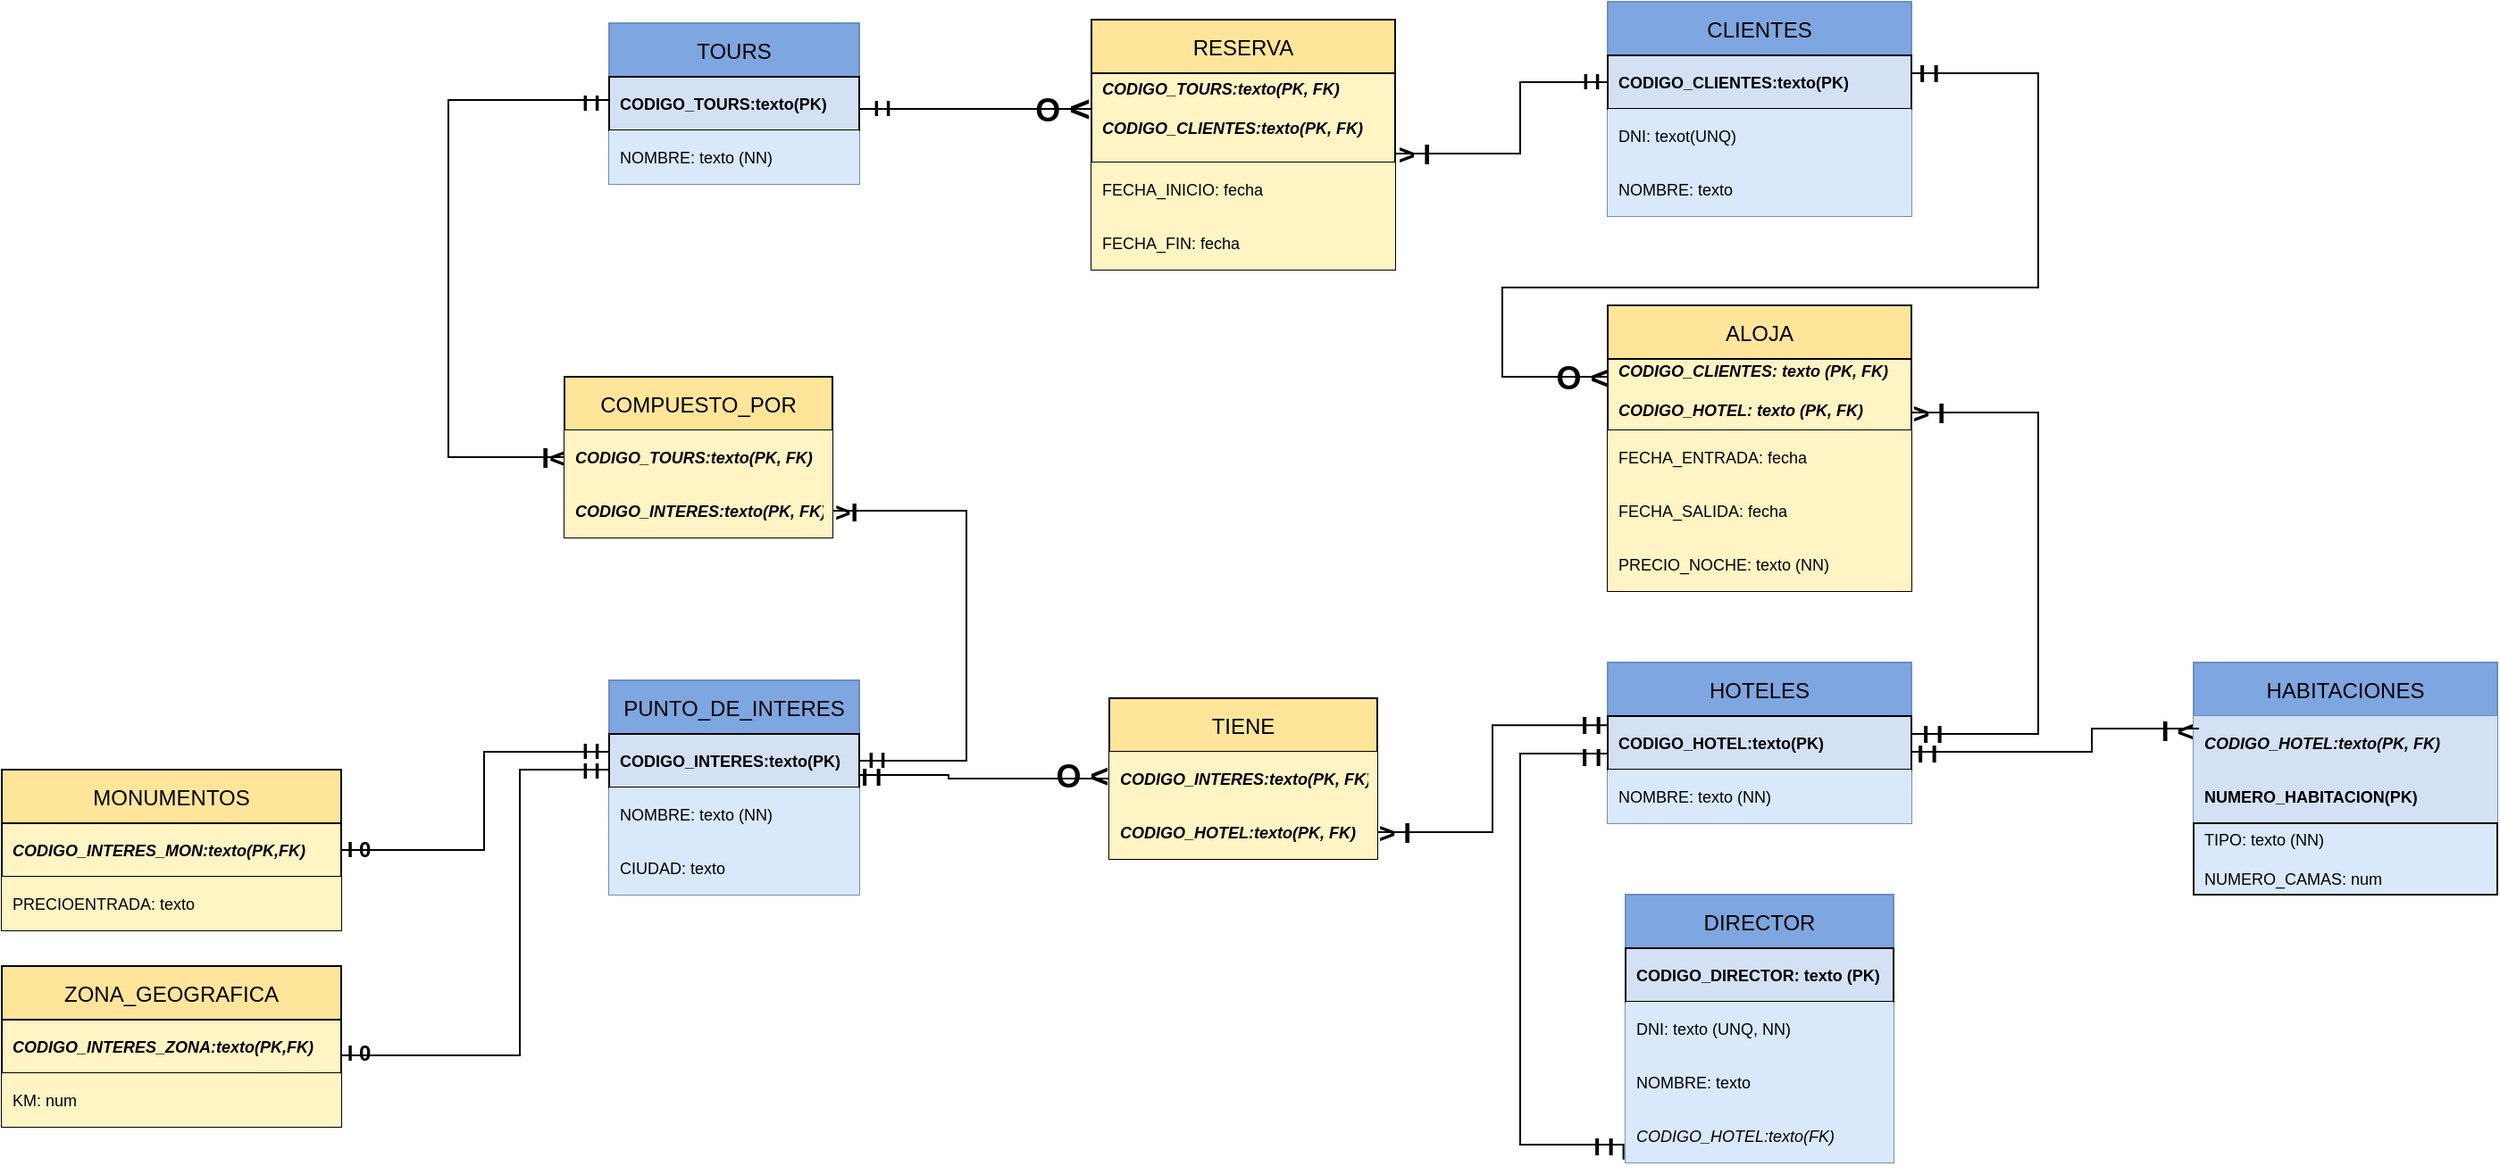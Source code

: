 <mxfile version="15.4.0" type="device"><diagram id="N710r3mRF9GK9WcesyQm" name="Página-1"><mxGraphModel dx="2875" dy="1184" grid="1" gridSize="10" guides="0" tooltips="1" connect="1" arrows="1" fold="1" page="1" pageScale="1" pageWidth="827" pageHeight="1169" math="0" shadow="0"><root><mxCell id="0"/><mxCell id="1" parent="0"/><mxCell id="r5IFx9sfIrTGWbvoC7vY-126" value="&lt;b&gt;&lt;font style=&quot;font-size: 14px&quot;&gt;I I&lt;/font&gt;&lt;/b&gt;" style="text;html=1;strokeColor=none;fillColor=none;align=center;verticalAlign=middle;whiteSpace=wrap;rounded=0;fontSize=9;" parent="1" vertex="1"><mxGeometry x="290" y="558" width="60" height="30" as="geometry"/></mxCell><mxCell id="r5IFx9sfIrTGWbvoC7vY-72" value="&lt;span style=&quot;font-size: 16px&quot;&gt;&lt;b&gt;&amp;gt; I&lt;/b&gt;&lt;/span&gt;" style="text;html=1;strokeColor=none;fillColor=none;align=center;verticalAlign=middle;whiteSpace=wrap;rounded=0;fontSize=9;" parent="1" vertex="1"><mxGeometry x="191" y="220" width="60" height="30" as="geometry"/></mxCell><mxCell id="r5IFx9sfIrTGWbvoC7vY-52" value="&lt;b&gt;&lt;font style=&quot;font-size: 16px&quot;&gt;I&amp;lt;&lt;/font&gt;&lt;/b&gt;" style="text;html=1;strokeColor=none;fillColor=none;align=center;verticalAlign=middle;whiteSpace=wrap;rounded=0;fontSize=9;" parent="1" vertex="1"><mxGeometry x="-291" y="390" width="60" height="30" as="geometry"/></mxCell><mxCell id="r5IFx9sfIrTGWbvoC7vY-3" value="PUNTO_DE_INTERES" style="swimlane;fontStyle=0;childLayout=stackLayout;horizontal=1;startSize=30;horizontalStack=0;resizeParent=1;resizeParentMax=0;resizeLast=0;collapsible=1;marginBottom=0;fillColor=#7EA6E0;strokeColor=#6c8ebf;" parent="1" vertex="1"><mxGeometry x="-230" y="530" width="140" height="120" as="geometry"/></mxCell><mxCell id="r5IFx9sfIrTGWbvoC7vY-4" value="CODIGO_INTERES:texto(PK)" style="text;strokeColor=#000000;fillColor=#D4E1F5;align=left;verticalAlign=middle;spacingLeft=4;spacingRight=4;overflow=hidden;points=[[0,0.5],[1,0.5]];portConstraint=eastwest;rotatable=0;perimeterSpacing=0;fontSize=9;fontStyle=1" parent="r5IFx9sfIrTGWbvoC7vY-3" vertex="1"><mxGeometry y="30" width="140" height="30" as="geometry"/></mxCell><mxCell id="r5IFx9sfIrTGWbvoC7vY-5" value="NOMBRE: texto (NN)" style="text;strokeColor=none;fillColor=#dae8fc;align=left;verticalAlign=middle;spacingLeft=4;spacingRight=4;overflow=hidden;points=[[0,0.5],[1,0.5]];portConstraint=eastwest;rotatable=0;fontSize=9;" parent="r5IFx9sfIrTGWbvoC7vY-3" vertex="1"><mxGeometry y="60" width="140" height="30" as="geometry"/></mxCell><mxCell id="r5IFx9sfIrTGWbvoC7vY-13" value="CIUDAD: texto " style="text;strokeColor=none;fillColor=#dae8fc;align=left;verticalAlign=middle;spacingLeft=4;spacingRight=4;overflow=hidden;points=[[0,0.5],[1,0.5]];portConstraint=eastwest;rotatable=0;fontSize=9;" parent="r5IFx9sfIrTGWbvoC7vY-3" vertex="1"><mxGeometry y="90" width="140" height="30" as="geometry"/></mxCell><mxCell id="r5IFx9sfIrTGWbvoC7vY-18" value="MONUMENTOS" style="swimlane;fontStyle=0;childLayout=stackLayout;horizontal=1;startSize=30;horizontalStack=0;resizeParent=1;resizeParentMax=0;resizeLast=0;collapsible=1;marginBottom=0;fillColor=#FFE599;" parent="1" vertex="1"><mxGeometry x="-570" y="580" width="190" height="90" as="geometry"/></mxCell><mxCell id="r5IFx9sfIrTGWbvoC7vY-19" value="CODIGO_INTERES_MON:texto(PK,FK)" style="text;strokeColor=#000000;fillColor=#FFF4C3;align=left;verticalAlign=middle;spacingLeft=4;spacingRight=4;overflow=hidden;points=[[0,0.5],[1,0.5]];portConstraint=eastwest;rotatable=0;perimeterSpacing=0;fontSize=9;fontStyle=3" parent="r5IFx9sfIrTGWbvoC7vY-18" vertex="1"><mxGeometry y="30" width="190" height="30" as="geometry"/></mxCell><mxCell id="r5IFx9sfIrTGWbvoC7vY-20" value="PRECIOENTRADA: texto" style="text;strokeColor=none;fillColor=#FFF4C3;align=left;verticalAlign=middle;spacingLeft=4;spacingRight=4;overflow=hidden;points=[[0,0.5],[1,0.5]];portConstraint=eastwest;rotatable=0;fontSize=9;" parent="r5IFx9sfIrTGWbvoC7vY-18" vertex="1"><mxGeometry y="60" width="190" height="30" as="geometry"/></mxCell><mxCell id="r5IFx9sfIrTGWbvoC7vY-23" value="ZONA_GEOGRAFICA" style="swimlane;fontStyle=0;childLayout=stackLayout;horizontal=1;startSize=30;horizontalStack=0;resizeParent=1;resizeParentMax=0;resizeLast=0;collapsible=1;marginBottom=0;fillColor=#FFE599;" parent="1" vertex="1"><mxGeometry x="-570" y="690" width="190" height="90" as="geometry"/></mxCell><mxCell id="r5IFx9sfIrTGWbvoC7vY-24" value="CODIGO_INTERES_ZONA:texto(PK,FK)" style="text;strokeColor=#000000;fillColor=#FFF4C3;align=left;verticalAlign=middle;spacingLeft=4;spacingRight=4;overflow=hidden;points=[[0,0.5],[1,0.5]];portConstraint=eastwest;rotatable=0;perimeterSpacing=0;fontSize=9;fontStyle=3" parent="r5IFx9sfIrTGWbvoC7vY-23" vertex="1"><mxGeometry y="30" width="190" height="30" as="geometry"/></mxCell><mxCell id="r5IFx9sfIrTGWbvoC7vY-25" value="KM: num" style="text;strokeColor=none;fillColor=#FFF4C3;align=left;verticalAlign=middle;spacingLeft=4;spacingRight=4;overflow=hidden;points=[[0,0.5],[1,0.5]];portConstraint=eastwest;rotatable=0;fontSize=9;" parent="r5IFx9sfIrTGWbvoC7vY-23" vertex="1"><mxGeometry y="60" width="190" height="30" as="geometry"/></mxCell><mxCell id="r5IFx9sfIrTGWbvoC7vY-26" value="COMPUESTO_POR" style="swimlane;fontStyle=0;childLayout=stackLayout;horizontal=1;startSize=30;horizontalStack=0;resizeParent=1;resizeParentMax=0;resizeLast=0;collapsible=1;marginBottom=0;fillColor=#FFE599;" parent="1" vertex="1"><mxGeometry x="-255" y="360" width="150" height="90" as="geometry"/></mxCell><mxCell id="r5IFx9sfIrTGWbvoC7vY-27" value="CODIGO_TOURS:texto(PK, FK)" style="text;strokeColor=none;fillColor=#FFF4C3;align=left;verticalAlign=middle;spacingLeft=4;spacingRight=4;overflow=hidden;points=[[0,0.5],[1,0.5]];portConstraint=eastwest;rotatable=0;perimeterSpacing=0;fontSize=9;fontStyle=3" parent="r5IFx9sfIrTGWbvoC7vY-26" vertex="1"><mxGeometry y="30" width="150" height="30" as="geometry"/></mxCell><mxCell id="r5IFx9sfIrTGWbvoC7vY-28" value="CODIGO_INTERES:texto(PK, FK)" style="text;strokeColor=none;fillColor=#FFF4C3;align=left;verticalAlign=middle;spacingLeft=4;spacingRight=4;overflow=hidden;points=[[0,0.5],[1,0.5]];portConstraint=eastwest;rotatable=0;fontSize=9;fontStyle=3" parent="r5IFx9sfIrTGWbvoC7vY-26" vertex="1"><mxGeometry y="60" width="150" height="30" as="geometry"/></mxCell><mxCell id="r5IFx9sfIrTGWbvoC7vY-29" value="" style="endArrow=none;html=1;rounded=0;fontSize=9;edgeStyle=orthogonalEdgeStyle;exitX=1;exitY=0.5;exitDx=0;exitDy=0;entryX=0;entryY=0.5;entryDx=0;entryDy=0;" parent="1" source="r5IFx9sfIrTGWbvoC7vY-19" target="r5IFx9sfIrTGWbvoC7vY-4" edge="1"><mxGeometry width="50" height="50" relative="1" as="geometry"><mxPoint x="-330" y="650" as="sourcePoint"/><mxPoint x="-280" y="570" as="targetPoint"/><Array as="points"><mxPoint x="-300" y="625"/><mxPoint x="-300" y="570"/><mxPoint x="-230" y="570"/></Array></mxGeometry></mxCell><mxCell id="r5IFx9sfIrTGWbvoC7vY-34" value="&lt;b&gt;&lt;font style=&quot;font-size: 12px&quot;&gt;I 0&lt;/font&gt;&lt;/b&gt;" style="text;html=1;strokeColor=none;fillColor=none;align=center;verticalAlign=middle;whiteSpace=wrap;rounded=0;fontSize=9;" parent="1" vertex="1"><mxGeometry x="-400" y="610" width="60" height="30" as="geometry"/></mxCell><mxCell id="r5IFx9sfIrTGWbvoC7vY-35" value="" style="endArrow=none;html=1;rounded=0;fontSize=9;edgeStyle=orthogonalEdgeStyle;exitX=1;exitY=0.5;exitDx=0;exitDy=0;entryX=0;entryY=0.5;entryDx=0;entryDy=0;" parent="1" target="r5IFx9sfIrTGWbvoC7vY-4" edge="1"><mxGeometry width="50" height="50" relative="1" as="geometry"><mxPoint x="-380" y="732" as="sourcePoint"/><mxPoint x="-230" y="682" as="targetPoint"/><Array as="points"><mxPoint x="-380" y="740"/><mxPoint x="-280" y="740"/><mxPoint x="-280" y="580"/><mxPoint x="-230" y="580"/></Array></mxGeometry></mxCell><mxCell id="r5IFx9sfIrTGWbvoC7vY-36" value="&lt;b&gt;&lt;font style=&quot;font-size: 12px&quot;&gt;I 0&lt;/font&gt;&lt;/b&gt;" style="text;html=1;strokeColor=none;fillColor=none;align=center;verticalAlign=middle;whiteSpace=wrap;rounded=0;fontSize=9;" parent="1" vertex="1"><mxGeometry x="-400" y="724" width="60" height="30" as="geometry"/></mxCell><mxCell id="r5IFx9sfIrTGWbvoC7vY-38" value="&lt;b&gt;&lt;font style=&quot;font-size: 12px&quot;&gt;I I&lt;/font&gt;&lt;/b&gt;" style="text;html=1;strokeColor=none;fillColor=none;align=center;verticalAlign=middle;whiteSpace=wrap;rounded=0;fontSize=9;" parent="1" vertex="1"><mxGeometry x="-270" y="555" width="60" height="30" as="geometry"/></mxCell><mxCell id="r5IFx9sfIrTGWbvoC7vY-39" value="&lt;b&gt;&lt;font style=&quot;font-size: 12px&quot;&gt;I I&lt;/font&gt;&lt;/b&gt;" style="text;html=1;strokeColor=none;fillColor=none;align=center;verticalAlign=middle;whiteSpace=wrap;rounded=0;fontSize=9;" parent="1" vertex="1"><mxGeometry x="-270" y="566" width="60" height="30" as="geometry"/></mxCell><mxCell id="r5IFx9sfIrTGWbvoC7vY-40" value="TOURS" style="swimlane;fontStyle=0;childLayout=stackLayout;horizontal=1;startSize=30;horizontalStack=0;resizeParent=1;resizeParentMax=0;resizeLast=0;collapsible=1;marginBottom=0;fillColor=#7EA6E0;strokeColor=#6c8ebf;" parent="1" vertex="1"><mxGeometry x="-230" y="162" width="140" height="90" as="geometry"/></mxCell><mxCell id="r5IFx9sfIrTGWbvoC7vY-41" value="CODIGO_TOURS:texto(PK)" style="text;strokeColor=#000000;fillColor=#D4E1F5;align=left;verticalAlign=middle;spacingLeft=4;spacingRight=4;overflow=hidden;points=[[0,0.5],[1,0.5]];portConstraint=eastwest;rotatable=0;perimeterSpacing=0;fontSize=9;fontStyle=1" parent="r5IFx9sfIrTGWbvoC7vY-40" vertex="1"><mxGeometry y="30" width="140" height="30" as="geometry"/></mxCell><mxCell id="r5IFx9sfIrTGWbvoC7vY-42" value="NOMBRE: texto (NN)" style="text;strokeColor=none;fillColor=#dae8fc;align=left;verticalAlign=middle;spacingLeft=4;spacingRight=4;overflow=hidden;points=[[0,0.5],[1,0.5]];portConstraint=eastwest;rotatable=0;fontSize=9;" parent="r5IFx9sfIrTGWbvoC7vY-40" vertex="1"><mxGeometry y="60" width="140" height="30" as="geometry"/></mxCell><mxCell id="r5IFx9sfIrTGWbvoC7vY-44" value="" style="endArrow=none;html=1;rounded=0;fontSize=9;edgeStyle=orthogonalEdgeStyle;entryX=0;entryY=0.5;entryDx=0;entryDy=0;exitX=0;exitY=0.5;exitDx=0;exitDy=0;" parent="1" source="r5IFx9sfIrTGWbvoC7vY-27" target="r5IFx9sfIrTGWbvoC7vY-41" edge="1"><mxGeometry width="50" height="50" relative="1" as="geometry"><mxPoint x="-320" y="390" as="sourcePoint"/><mxPoint x="-320" y="190" as="targetPoint"/><Array as="points"><mxPoint x="-320" y="405"/><mxPoint x="-320" y="205"/></Array></mxGeometry></mxCell><mxCell id="r5IFx9sfIrTGWbvoC7vY-45" value="" style="endArrow=none;html=1;rounded=0;fontSize=9;edgeStyle=orthogonalEdgeStyle;exitX=1;exitY=0.5;exitDx=0;exitDy=0;entryX=1;entryY=0.5;entryDx=0;entryDy=0;startArrow=none;" parent="1" source="r5IFx9sfIrTGWbvoC7vY-46" target="r5IFx9sfIrTGWbvoC7vY-28" edge="1"><mxGeometry width="50" height="50" relative="1" as="geometry"><mxPoint x="-50" y="490" as="sourcePoint"/><mxPoint y="440" as="targetPoint"/><Array as="points"><mxPoint x="-30" y="435"/></Array></mxGeometry></mxCell><mxCell id="r5IFx9sfIrTGWbvoC7vY-46" value="&lt;b&gt;&lt;font style=&quot;font-size: 12px&quot;&gt;I I&lt;/font&gt;&lt;/b&gt;" style="text;html=1;strokeColor=none;fillColor=none;align=center;verticalAlign=middle;whiteSpace=wrap;rounded=0;fontSize=9;" parent="1" vertex="1"><mxGeometry x="-110" y="560" width="60" height="30" as="geometry"/></mxCell><mxCell id="r5IFx9sfIrTGWbvoC7vY-47" value="" style="endArrow=none;html=1;rounded=0;fontSize=9;edgeStyle=orthogonalEdgeStyle;exitX=1;exitY=0.5;exitDx=0;exitDy=0;entryX=1;entryY=0.5;entryDx=0;entryDy=0;" parent="1" source="r5IFx9sfIrTGWbvoC7vY-4" target="r5IFx9sfIrTGWbvoC7vY-46" edge="1"><mxGeometry width="50" height="50" relative="1" as="geometry"><mxPoint x="-90" y="575" as="sourcePoint"/><mxPoint x="-65" y="435" as="targetPoint"/><Array as="points"><mxPoint x="-30" y="575"/></Array></mxGeometry></mxCell><mxCell id="r5IFx9sfIrTGWbvoC7vY-49" value="&lt;b&gt;&lt;font style=&quot;font-size: 15px&quot;&gt;&amp;gt;I&lt;/font&gt;&lt;/b&gt;" style="text;html=1;strokeColor=none;fillColor=none;align=center;verticalAlign=middle;whiteSpace=wrap;rounded=0;fontSize=9;" parent="1" vertex="1"><mxGeometry x="-127" y="420" width="60" height="30" as="geometry"/></mxCell><mxCell id="r5IFx9sfIrTGWbvoC7vY-48" value="&lt;b&gt;&lt;font style=&quot;font-size: 12px&quot;&gt;I I&lt;/font&gt;&lt;/b&gt;" style="text;html=1;strokeColor=none;fillColor=none;align=center;verticalAlign=middle;whiteSpace=wrap;rounded=0;fontSize=9;" parent="1" vertex="1"><mxGeometry x="-270" y="192" width="60" height="30" as="geometry"/></mxCell><mxCell id="r5IFx9sfIrTGWbvoC7vY-55" value="CLIENTES" style="swimlane;fontStyle=0;childLayout=stackLayout;horizontal=1;startSize=30;horizontalStack=0;resizeParent=1;resizeParentMax=0;resizeLast=0;collapsible=1;marginBottom=0;fillColor=#7EA6E0;strokeColor=#6c8ebf;" parent="1" vertex="1"><mxGeometry x="329" y="150" width="170" height="120" as="geometry"/></mxCell><mxCell id="r5IFx9sfIrTGWbvoC7vY-56" value="CODIGO_CLIENTES:texto(PK)" style="text;strokeColor=#000000;fillColor=#D4E1F5;align=left;verticalAlign=middle;spacingLeft=4;spacingRight=4;overflow=hidden;points=[[0,0.5],[1,0.5]];portConstraint=eastwest;rotatable=0;perimeterSpacing=0;fontSize=9;fontStyle=1" parent="r5IFx9sfIrTGWbvoC7vY-55" vertex="1"><mxGeometry y="30" width="170" height="30" as="geometry"/></mxCell><mxCell id="r5IFx9sfIrTGWbvoC7vY-63" value="DNI: texot(UNQ)" style="text;strokeColor=none;fillColor=#dae8fc;align=left;verticalAlign=middle;spacingLeft=4;spacingRight=4;overflow=hidden;points=[[0,0.5],[1,0.5]];portConstraint=eastwest;rotatable=0;fontSize=9;" parent="r5IFx9sfIrTGWbvoC7vY-55" vertex="1"><mxGeometry y="60" width="170" height="30" as="geometry"/></mxCell><mxCell id="r5IFx9sfIrTGWbvoC7vY-57" value="NOMBRE: texto" style="text;strokeColor=none;fillColor=#dae8fc;align=left;verticalAlign=middle;spacingLeft=4;spacingRight=4;overflow=hidden;points=[[0,0.5],[1,0.5]];portConstraint=eastwest;rotatable=0;fontSize=9;" parent="r5IFx9sfIrTGWbvoC7vY-55" vertex="1"><mxGeometry y="90" width="170" height="30" as="geometry"/></mxCell><mxCell id="r5IFx9sfIrTGWbvoC7vY-59" value="RESERVA" style="swimlane;fontStyle=0;childLayout=stackLayout;horizontal=1;startSize=30;horizontalStack=0;resizeParent=1;resizeParentMax=0;resizeLast=0;collapsible=1;marginBottom=0;fillColor=#FFE599;" parent="1" vertex="1"><mxGeometry x="40" y="160" width="170" height="140" as="geometry"/></mxCell><mxCell id="r5IFx9sfIrTGWbvoC7vY-60" value="CODIGO_TOURS:texto(PK, FK)&#10;&#10;CODIGO_CLIENTES:texto(PK, FK)&#10;" style="text;strokeColor=#000000;fillColor=#FFF4C3;align=left;verticalAlign=middle;spacingLeft=4;spacingRight=4;overflow=hidden;points=[[0,0.5],[1,0.5]];portConstraint=eastwest;rotatable=0;perimeterSpacing=0;fontSize=9;fontStyle=3" parent="r5IFx9sfIrTGWbvoC7vY-59" vertex="1"><mxGeometry y="30" width="170" height="50" as="geometry"/></mxCell><mxCell id="r5IFx9sfIrTGWbvoC7vY-81" value="FECHA_INICIO: fecha" style="text;strokeColor=none;fillColor=#FFF4C3;align=left;verticalAlign=middle;spacingLeft=4;spacingRight=4;overflow=hidden;points=[[0,0.5],[1,0.5]];portConstraint=eastwest;rotatable=0;fontSize=9;fontStyle=0" parent="r5IFx9sfIrTGWbvoC7vY-59" vertex="1"><mxGeometry y="80" width="170" height="30" as="geometry"/></mxCell><mxCell id="r5IFx9sfIrTGWbvoC7vY-85" value="FECHA_FIN: fecha" style="text;strokeColor=none;fillColor=#FFF4C3;align=left;verticalAlign=middle;spacingLeft=4;spacingRight=4;overflow=hidden;points=[[0,0.5],[1,0.5]];portConstraint=eastwest;rotatable=0;fontSize=9;fontStyle=0" parent="r5IFx9sfIrTGWbvoC7vY-59" vertex="1"><mxGeometry y="110" width="170" height="30" as="geometry"/></mxCell><mxCell id="r5IFx9sfIrTGWbvoC7vY-65" value="" style="endArrow=none;html=1;rounded=0;fontSize=9;edgeStyle=orthogonalEdgeStyle;entryX=0;entryY=0.5;entryDx=0;entryDy=0;" parent="1" target="r5IFx9sfIrTGWbvoC7vY-60" edge="1"><mxGeometry width="50" height="50" relative="1" as="geometry"><mxPoint x="-90" y="210" as="sourcePoint"/><mxPoint x="-40" y="160" as="targetPoint"/><Array as="points"><mxPoint x="40" y="210"/></Array></mxGeometry></mxCell><mxCell id="r5IFx9sfIrTGWbvoC7vY-67" value="" style="endArrow=none;html=1;rounded=0;fontSize=9;edgeStyle=orthogonalEdgeStyle;entryX=0;entryY=0.5;entryDx=0;entryDy=0;" parent="1" target="r5IFx9sfIrTGWbvoC7vY-56" edge="1"><mxGeometry width="50" height="50" relative="1" as="geometry"><mxPoint x="210" y="235" as="sourcePoint"/><mxPoint x="310" y="190" as="targetPoint"/><Array as="points"><mxPoint x="280" y="235"/><mxPoint x="280" y="195"/></Array></mxGeometry></mxCell><mxCell id="r5IFx9sfIrTGWbvoC7vY-68" value="&lt;b&gt;&lt;font style=&quot;font-size: 12px&quot;&gt;I I&lt;/font&gt;&lt;/b&gt;" style="text;html=1;strokeColor=none;fillColor=none;align=center;verticalAlign=middle;whiteSpace=wrap;rounded=0;fontSize=9;" parent="1" vertex="1"><mxGeometry x="-107" y="195" width="60" height="30" as="geometry"/></mxCell><mxCell id="r5IFx9sfIrTGWbvoC7vY-69" value="&lt;b&gt;&lt;font style=&quot;font-size: 12px&quot;&gt;I I&lt;/font&gt;&lt;/b&gt;" style="text;html=1;strokeColor=none;fillColor=none;align=center;verticalAlign=middle;whiteSpace=wrap;rounded=0;fontSize=9;" parent="1" vertex="1"><mxGeometry x="290" y="180" width="60" height="30" as="geometry"/></mxCell><mxCell id="r5IFx9sfIrTGWbvoC7vY-71" style="edgeStyle=orthogonalEdgeStyle;rounded=0;orthogonalLoop=1;jettySize=auto;html=1;exitX=0;exitY=0.5;exitDx=0;exitDy=0;fontSize=9;" parent="1" source="r5IFx9sfIrTGWbvoC7vY-27" edge="1"><mxGeometry relative="1" as="geometry"><mxPoint x="-255.034" y="405.103" as="targetPoint"/></mxGeometry></mxCell><mxCell id="r5IFx9sfIrTGWbvoC7vY-76" value="&lt;b&gt;&lt;font style=&quot;font-size: 18px&quot;&gt;O&amp;nbsp;&lt;/font&gt;&lt;font style=&quot;font-size: 20px&quot;&gt;&amp;lt;&lt;/font&gt;&lt;/b&gt;" style="text;html=1;strokeColor=none;fillColor=none;align=center;verticalAlign=middle;whiteSpace=wrap;rounded=0;fontSize=9;" parent="1" vertex="1"><mxGeometry x="-6" y="195" width="60" height="30" as="geometry"/></mxCell><mxCell id="r5IFx9sfIrTGWbvoC7vY-91" value="ALOJA" style="swimlane;fontStyle=0;childLayout=stackLayout;horizontal=1;startSize=30;horizontalStack=0;resizeParent=1;resizeParentMax=0;resizeLast=0;collapsible=1;marginBottom=0;fillColor=#FFE599;" parent="1" vertex="1"><mxGeometry x="329" y="320" width="170" height="160" as="geometry"/></mxCell><mxCell id="r5IFx9sfIrTGWbvoC7vY-92" value="CODIGO_CLIENTES: texto (PK, FK)&#10;&#10;CODIGO_HOTEL: texto (PK, FK)&#10;" style="text;strokeColor=#000000;fillColor=#FFF4C3;align=left;verticalAlign=middle;spacingLeft=4;spacingRight=4;overflow=hidden;points=[[0,0.5],[1,0.5]];portConstraint=eastwest;rotatable=0;perimeterSpacing=0;fontSize=9;fontStyle=3" parent="r5IFx9sfIrTGWbvoC7vY-91" vertex="1"><mxGeometry y="30" width="170" height="40" as="geometry"/></mxCell><mxCell id="r5IFx9sfIrTGWbvoC7vY-93" value="FECHA_ENTRADA: fecha" style="text;strokeColor=none;fillColor=#FFF4C3;align=left;verticalAlign=middle;spacingLeft=4;spacingRight=4;overflow=hidden;points=[[0,0.5],[1,0.5]];portConstraint=eastwest;rotatable=0;fontSize=9;fontStyle=0" parent="r5IFx9sfIrTGWbvoC7vY-91" vertex="1"><mxGeometry y="70" width="170" height="30" as="geometry"/></mxCell><mxCell id="r5IFx9sfIrTGWbvoC7vY-94" value="FECHA_SALIDA: fecha" style="text;strokeColor=none;fillColor=#FFF4C3;align=left;verticalAlign=middle;spacingLeft=4;spacingRight=4;overflow=hidden;points=[[0,0.5],[1,0.5]];portConstraint=eastwest;rotatable=0;fontSize=9;fontStyle=0" parent="r5IFx9sfIrTGWbvoC7vY-91" vertex="1"><mxGeometry y="100" width="170" height="30" as="geometry"/></mxCell><mxCell id="r5IFx9sfIrTGWbvoC7vY-99" value="PRECIO_NOCHE: texto (NN)" style="text;strokeColor=none;fillColor=#FFF4C3;align=left;verticalAlign=middle;spacingLeft=4;spacingRight=4;overflow=hidden;points=[[0,0.5],[1,0.5]];portConstraint=eastwest;rotatable=0;fontSize=9;fontStyle=0" parent="r5IFx9sfIrTGWbvoC7vY-91" vertex="1"><mxGeometry y="130" width="170" height="30" as="geometry"/></mxCell><mxCell id="r5IFx9sfIrTGWbvoC7vY-95" value="HOTELES" style="swimlane;fontStyle=0;childLayout=stackLayout;horizontal=1;startSize=30;horizontalStack=0;resizeParent=1;resizeParentMax=0;resizeLast=0;collapsible=1;marginBottom=0;fillColor=#7EA6E0;strokeColor=#6c8ebf;" parent="1" vertex="1"><mxGeometry x="329" y="520" width="170" height="90" as="geometry"/></mxCell><mxCell id="r5IFx9sfIrTGWbvoC7vY-96" value="CODIGO_HOTEL:texto(PK)" style="text;strokeColor=#000000;fillColor=#D4E1F5;align=left;verticalAlign=middle;spacingLeft=4;spacingRight=4;overflow=hidden;points=[[0,0.5],[1,0.5]];portConstraint=eastwest;rotatable=0;perimeterSpacing=0;fontSize=9;fontStyle=1" parent="r5IFx9sfIrTGWbvoC7vY-95" vertex="1"><mxGeometry y="30" width="170" height="30" as="geometry"/></mxCell><mxCell id="r5IFx9sfIrTGWbvoC7vY-97" value="NOMBRE: texto (NN)" style="text;strokeColor=none;fillColor=#dae8fc;align=left;verticalAlign=middle;spacingLeft=4;spacingRight=4;overflow=hidden;points=[[0,0.5],[1,0.5]];portConstraint=eastwest;rotatable=0;fontSize=9;" parent="r5IFx9sfIrTGWbvoC7vY-95" vertex="1"><mxGeometry y="60" width="170" height="30" as="geometry"/></mxCell><mxCell id="r5IFx9sfIrTGWbvoC7vY-101" value="" style="endArrow=none;html=1;rounded=0;fontSize=9;edgeStyle=orthogonalEdgeStyle;entryX=1;entryY=0.5;entryDx=0;entryDy=0;" parent="1" source="r5IFx9sfIrTGWbvoC7vY-92" target="r5IFx9sfIrTGWbvoC7vY-56" edge="1"><mxGeometry width="50" height="50" relative="1" as="geometry"><mxPoint x="300" y="380" as="sourcePoint"/><mxPoint x="550" y="190" as="targetPoint"/><Array as="points"><mxPoint x="270" y="360"/><mxPoint x="270" y="310"/><mxPoint x="570" y="310"/><mxPoint x="570" y="190"/><mxPoint x="499" y="190"/></Array></mxGeometry></mxCell><mxCell id="r5IFx9sfIrTGWbvoC7vY-102" value="" style="endArrow=none;html=1;rounded=0;fontSize=9;edgeStyle=orthogonalEdgeStyle;entryX=1;entryY=0.5;entryDx=0;entryDy=0;exitX=1;exitY=0.5;exitDx=0;exitDy=0;" parent="1" source="r5IFx9sfIrTGWbvoC7vY-96" edge="1"><mxGeometry width="50" height="50" relative="1" as="geometry"><mxPoint x="499" y="540" as="sourcePoint"/><mxPoint x="499" y="375" as="targetPoint"/><Array as="points"><mxPoint x="499" y="560"/><mxPoint x="570" y="560"/><mxPoint x="570" y="380"/><mxPoint x="499" y="380"/></Array></mxGeometry></mxCell><mxCell id="r5IFx9sfIrTGWbvoC7vY-103" value="&lt;b&gt;&lt;font style=&quot;font-size: 14px&quot;&gt;I I&lt;/font&gt;&lt;/b&gt;" style="text;html=1;strokeColor=none;fillColor=none;align=center;verticalAlign=middle;whiteSpace=wrap;rounded=0;fontSize=9;" parent="1" vertex="1"><mxGeometry x="481" y="545" width="60" height="30" as="geometry"/></mxCell><mxCell id="r5IFx9sfIrTGWbvoC7vY-104" value="&lt;b&gt;&lt;font style=&quot;font-size: 14px&quot;&gt;I I&lt;/font&gt;&lt;/b&gt;" style="text;html=1;strokeColor=none;fillColor=none;align=center;verticalAlign=middle;whiteSpace=wrap;rounded=0;fontSize=9;" parent="1" vertex="1"><mxGeometry x="479" y="175" width="60" height="30" as="geometry"/></mxCell><mxCell id="r5IFx9sfIrTGWbvoC7vY-105" value="&lt;b style=&quot;font-size: 18px&quot;&gt;&lt;font style=&quot;font-size: 18px&quot;&gt;O&amp;nbsp;&lt;/font&gt;&lt;font style=&quot;font-size: 18px&quot;&gt;&amp;lt;&lt;/font&gt;&lt;/b&gt;" style="text;html=1;strokeColor=none;fillColor=none;align=center;verticalAlign=middle;whiteSpace=wrap;rounded=0;fontSize=9;" parent="1" vertex="1"><mxGeometry x="285" y="346" width="60" height="30" as="geometry"/></mxCell><mxCell id="r5IFx9sfIrTGWbvoC7vY-106" value="&lt;span style=&quot;font-size: 16px&quot;&gt;&lt;b&gt;&amp;gt; I&lt;/b&gt;&lt;/span&gt;" style="text;html=1;strokeColor=none;fillColor=none;align=center;verticalAlign=middle;whiteSpace=wrap;rounded=0;fontSize=9;" parent="1" vertex="1"><mxGeometry x="479" y="365" width="60" height="30" as="geometry"/></mxCell><mxCell id="r5IFx9sfIrTGWbvoC7vY-107" value="HABITACIONES" style="swimlane;fontStyle=0;childLayout=stackLayout;horizontal=1;startSize=30;horizontalStack=0;resizeParent=1;resizeParentMax=0;resizeLast=0;collapsible=1;marginBottom=0;fillColor=#7EA6E0;strokeColor=#6c8ebf;" parent="1" vertex="1"><mxGeometry x="657" y="520" width="170" height="130" as="geometry"/></mxCell><mxCell id="r5IFx9sfIrTGWbvoC7vY-108" value="CODIGO_HOTEL:texto(PK, FK)" style="text;strokeColor=none;fillColor=#D4E1F5;align=left;verticalAlign=middle;spacingLeft=4;spacingRight=4;overflow=hidden;points=[[0,0.5],[1,0.5]];portConstraint=eastwest;rotatable=0;perimeterSpacing=0;fontSize=9;fontStyle=3" parent="r5IFx9sfIrTGWbvoC7vY-107" vertex="1"><mxGeometry y="30" width="170" height="30" as="geometry"/></mxCell><mxCell id="jJ-S1ShEh4wL89tmQRVt-4" value="NUMERO_HABITACION(PK)" style="text;strokeColor=none;fillColor=#D4E1F5;align=left;verticalAlign=middle;spacingLeft=4;spacingRight=4;overflow=hidden;points=[[0,0.5],[1,0.5]];portConstraint=eastwest;rotatable=0;perimeterSpacing=0;fontSize=9;fontStyle=1" vertex="1" parent="r5IFx9sfIrTGWbvoC7vY-107"><mxGeometry y="60" width="170" height="30" as="geometry"/></mxCell><mxCell id="r5IFx9sfIrTGWbvoC7vY-109" value="TIPO: texto (NN)&#10;&#10;NUMERO_CAMAS: num" style="text;strokeColor=default;fillColor=#dae8fc;align=left;verticalAlign=middle;spacingLeft=4;spacingRight=4;overflow=hidden;points=[[0,0.5],[1,0.5]];portConstraint=eastwest;rotatable=0;fontSize=9;" parent="r5IFx9sfIrTGWbvoC7vY-107" vertex="1"><mxGeometry y="90" width="170" height="40" as="geometry"/></mxCell><mxCell id="r5IFx9sfIrTGWbvoC7vY-110" value="" style="endArrow=none;html=1;rounded=0;fontSize=8;edgeStyle=orthogonalEdgeStyle;" parent="1" edge="1"><mxGeometry width="50" height="50" relative="1" as="geometry"><mxPoint x="499" y="570" as="sourcePoint"/><mxPoint x="660" y="557" as="targetPoint"/><Array as="points"><mxPoint x="600" y="570"/><mxPoint x="600" y="557"/></Array></mxGeometry></mxCell><mxCell id="r5IFx9sfIrTGWbvoC7vY-111" value="&lt;b&gt;&lt;font style=&quot;font-size: 14px&quot;&gt;I I&lt;/font&gt;&lt;/b&gt;" style="text;html=1;strokeColor=none;fillColor=none;align=center;verticalAlign=middle;whiteSpace=wrap;rounded=0;fontSize=9;" parent="1" vertex="1"><mxGeometry x="478" y="556" width="60" height="30" as="geometry"/></mxCell><mxCell id="r5IFx9sfIrTGWbvoC7vY-113" value="&lt;span style=&quot;font-size: 16px&quot;&gt;&lt;b&gt;I &amp;lt;&lt;/b&gt;&lt;/span&gt;" style="text;html=1;strokeColor=none;fillColor=none;align=center;verticalAlign=middle;whiteSpace=wrap;rounded=0;fontSize=9;" parent="1" vertex="1"><mxGeometry x="618" y="543" width="60" height="30" as="geometry"/></mxCell><mxCell id="r5IFx9sfIrTGWbvoC7vY-120" value="DIRECTOR" style="swimlane;fontStyle=0;childLayout=stackLayout;horizontal=1;startSize=30;horizontalStack=0;resizeParent=1;resizeParentMax=0;resizeLast=0;collapsible=1;marginBottom=0;fillColor=#7EA6E0;strokeColor=#6c8ebf;" parent="1" vertex="1"><mxGeometry x="339" y="650" width="150" height="150" as="geometry"/></mxCell><mxCell id="r5IFx9sfIrTGWbvoC7vY-121" value="CODIGO_DIRECTOR: texto (PK)" style="text;strokeColor=#000000;fillColor=#D4E1F5;align=left;verticalAlign=middle;spacingLeft=4;spacingRight=4;overflow=hidden;points=[[0,0.5],[1,0.5]];portConstraint=eastwest;rotatable=0;perimeterSpacing=0;fontSize=9;fontStyle=1" parent="r5IFx9sfIrTGWbvoC7vY-120" vertex="1"><mxGeometry y="30" width="150" height="30" as="geometry"/></mxCell><mxCell id="r5IFx9sfIrTGWbvoC7vY-122" value="DNI: texto (UNQ, NN)" style="text;strokeColor=none;fillColor=#dae8fc;align=left;verticalAlign=middle;spacingLeft=4;spacingRight=4;overflow=hidden;points=[[0,0.5],[1,0.5]];portConstraint=eastwest;rotatable=0;fontSize=9;" parent="r5IFx9sfIrTGWbvoC7vY-120" vertex="1"><mxGeometry y="60" width="150" height="30" as="geometry"/></mxCell><mxCell id="r5IFx9sfIrTGWbvoC7vY-123" value="NOMBRE: texto " style="text;strokeColor=none;fillColor=#dae8fc;align=left;verticalAlign=middle;spacingLeft=4;spacingRight=4;overflow=hidden;points=[[0,0.5],[1,0.5]];portConstraint=eastwest;rotatable=0;fontSize=9;" parent="r5IFx9sfIrTGWbvoC7vY-120" vertex="1"><mxGeometry y="90" width="150" height="30" as="geometry"/></mxCell><mxCell id="r5IFx9sfIrTGWbvoC7vY-124" value="CODIGO_HOTEL:texto(FK)" style="text;strokeColor=none;fillColor=#dae8fc;align=left;verticalAlign=middle;spacingLeft=4;spacingRight=4;overflow=hidden;points=[[0,0.5],[1,0.5]];portConstraint=eastwest;rotatable=0;fontSize=9;fontStyle=2" parent="r5IFx9sfIrTGWbvoC7vY-120" vertex="1"><mxGeometry y="120" width="150" height="30" as="geometry"/></mxCell><mxCell id="r5IFx9sfIrTGWbvoC7vY-125" value="" style="endArrow=none;html=1;rounded=0;fontSize=9;edgeStyle=orthogonalEdgeStyle;entryX=-0.008;entryY=0.747;entryDx=0;entryDy=0;entryPerimeter=0;exitX=0;exitY=0.5;exitDx=0;exitDy=0;" parent="1" edge="1"><mxGeometry width="50" height="50" relative="1" as="geometry"><mxPoint x="329" y="571" as="sourcePoint"/><mxPoint x="337.8" y="798.41" as="targetPoint"/><Array as="points"><mxPoint x="280" y="571"/><mxPoint x="280" y="790"/><mxPoint x="338" y="790"/></Array></mxGeometry></mxCell><mxCell id="r5IFx9sfIrTGWbvoC7vY-127" value="&lt;b&gt;&lt;font style=&quot;font-size: 14px&quot;&gt;I I&lt;/font&gt;&lt;/b&gt;" style="text;html=1;strokeColor=none;fillColor=none;align=center;verticalAlign=middle;whiteSpace=wrap;rounded=0;fontSize=9;" parent="1" vertex="1"><mxGeometry x="297" y="776" width="60" height="30" as="geometry"/></mxCell><mxCell id="r5IFx9sfIrTGWbvoC7vY-128" value="TIENE" style="swimlane;fontStyle=0;childLayout=stackLayout;horizontal=1;startSize=30;horizontalStack=0;resizeParent=1;resizeParentMax=0;resizeLast=0;collapsible=1;marginBottom=0;fillColor=#FFE599;" parent="1" vertex="1"><mxGeometry x="50" y="540" width="150" height="90" as="geometry"/></mxCell><mxCell id="r5IFx9sfIrTGWbvoC7vY-129" value="CODIGO_INTERES:texto(PK, FK)" style="text;strokeColor=none;fillColor=#FFF4C3;align=left;verticalAlign=middle;spacingLeft=4;spacingRight=4;overflow=hidden;points=[[0,0.5],[1,0.5]];portConstraint=eastwest;rotatable=0;perimeterSpacing=0;fontSize=9;fontStyle=3" parent="r5IFx9sfIrTGWbvoC7vY-128" vertex="1"><mxGeometry y="30" width="150" height="30" as="geometry"/></mxCell><mxCell id="r5IFx9sfIrTGWbvoC7vY-130" value="CODIGO_HOTEL:texto(PK, FK)" style="text;strokeColor=none;fillColor=#FFF4C3;align=left;verticalAlign=middle;spacingLeft=4;spacingRight=4;overflow=hidden;points=[[0,0.5],[1,0.5]];portConstraint=eastwest;rotatable=0;fontSize=9;fontStyle=3" parent="r5IFx9sfIrTGWbvoC7vY-128" vertex="1"><mxGeometry y="60" width="150" height="30" as="geometry"/></mxCell><mxCell id="r5IFx9sfIrTGWbvoC7vY-133" value="" style="endArrow=none;html=1;rounded=0;fontSize=9;edgeStyle=orthogonalEdgeStyle;entryX=0;entryY=0.5;entryDx=0;entryDy=0;" parent="1" target="r5IFx9sfIrTGWbvoC7vY-129" edge="1"><mxGeometry width="50" height="50" relative="1" as="geometry"><mxPoint x="-90" y="582.98" as="sourcePoint"/><mxPoint x="-40" y="532.98" as="targetPoint"/><Array as="points"><mxPoint x="-40" y="583"/><mxPoint x="-40" y="585"/></Array></mxGeometry></mxCell><mxCell id="r5IFx9sfIrTGWbvoC7vY-135" value="" style="endArrow=none;html=1;rounded=0;fontSize=9;edgeStyle=orthogonalEdgeStyle;exitX=1;exitY=0.5;exitDx=0;exitDy=0;entryX=0;entryY=0.169;entryDx=0;entryDy=0;entryPerimeter=0;" parent="1" source="r5IFx9sfIrTGWbvoC7vY-130" target="r5IFx9sfIrTGWbvoC7vY-96" edge="1"><mxGeometry width="50" height="50" relative="1" as="geometry"><mxPoint x="210" y="619.97" as="sourcePoint"/><mxPoint x="260" y="560" as="targetPoint"/></mxGeometry></mxCell><mxCell id="r5IFx9sfIrTGWbvoC7vY-138" value="&lt;b&gt;&lt;font style=&quot;font-size: 14px&quot;&gt;I I&lt;/font&gt;&lt;/b&gt;" style="text;html=1;strokeColor=none;fillColor=none;align=center;verticalAlign=middle;whiteSpace=wrap;rounded=0;fontSize=9;" parent="1" vertex="1"><mxGeometry x="290" y="540" width="60" height="30" as="geometry"/></mxCell><mxCell id="r5IFx9sfIrTGWbvoC7vY-140" value="&lt;b&gt;&lt;font style=&quot;font-size: 14px&quot;&gt;I I&lt;/font&gt;&lt;/b&gt;" style="text;html=1;strokeColor=none;fillColor=none;align=center;verticalAlign=middle;whiteSpace=wrap;rounded=0;fontSize=9;" parent="1" vertex="1"><mxGeometry x="-113" y="569" width="60" height="30" as="geometry"/></mxCell><mxCell id="r5IFx9sfIrTGWbvoC7vY-141" value="&lt;b style=&quot;font-size: 18px&quot;&gt;&lt;font style=&quot;font-size: 18px&quot;&gt;O&amp;nbsp;&lt;/font&gt;&lt;font style=&quot;font-size: 18px&quot;&gt;&amp;lt;&lt;/font&gt;&lt;/b&gt;" style="text;html=1;strokeColor=none;fillColor=none;align=center;verticalAlign=middle;whiteSpace=wrap;rounded=0;fontSize=9;" parent="1" vertex="1"><mxGeometry x="5" y="569" width="60" height="30" as="geometry"/></mxCell><mxCell id="r5IFx9sfIrTGWbvoC7vY-142" value="&lt;span style=&quot;font-size: 16px&quot;&gt;&lt;b&gt;&amp;gt; I&lt;/b&gt;&lt;/span&gt;" style="text;html=1;strokeColor=none;fillColor=none;align=center;verticalAlign=middle;whiteSpace=wrap;rounded=0;fontSize=9;" parent="1" vertex="1"><mxGeometry x="180" y="600" width="60" height="30" as="geometry"/></mxCell></root></mxGraphModel></diagram></mxfile>